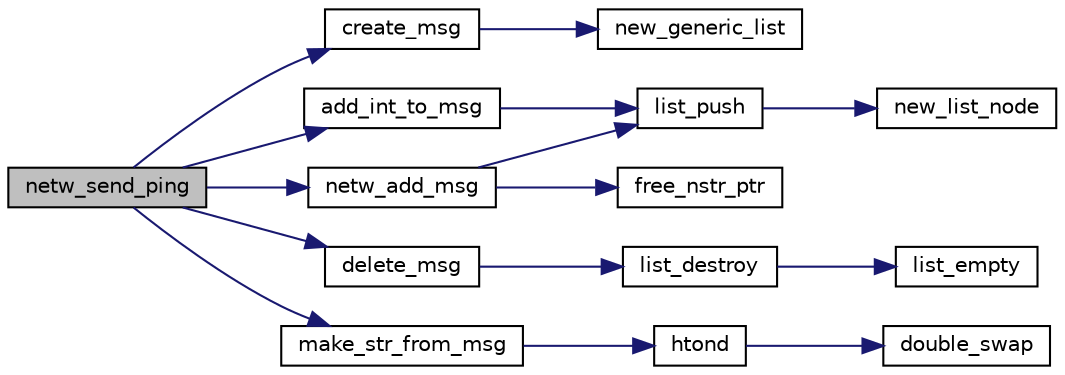 digraph G
{
  edge [fontname="Helvetica",fontsize="10",labelfontname="Helvetica",labelfontsize="10"];
  node [fontname="Helvetica",fontsize="10",shape=record];
  rankdir=LR;
  Node1 [label="netw_send_ping",height=0.2,width=0.4,color="black", fillcolor="grey75", style="filled" fontcolor="black"];
  Node1 -> Node2 [color="midnightblue",fontsize="10",style="solid",fontname="Helvetica"];
  Node2 [label="add_int_to_msg",height=0.2,width=0.4,color="black", fillcolor="white", style="filled",URL="$n__network__msg_8c.html#a7b4ccab1c57ae862807965312be589d1",tooltip="Add an int to the int list int the message."];
  Node2 -> Node3 [color="midnightblue",fontsize="10",style="solid",fontname="Helvetica"];
  Node3 [label="list_push",height=0.2,width=0.4,color="black", fillcolor="white", style="filled",URL="$n__list_8c.html#a4eab319289a83524639ee5e9f0441fdf",tooltip="Add a pointer to the end of the list."];
  Node3 -> Node4 [color="midnightblue",fontsize="10",style="solid",fontname="Helvetica"];
  Node4 [label="new_list_node",height=0.2,width=0.4,color="black", fillcolor="white", style="filled",URL="$n__list_8c.html#a678e828550efc8e64a836bb8c713c2f4",tooltip="Allocate a new node to link in a list."];
  Node1 -> Node5 [color="midnightblue",fontsize="10",style="solid",fontname="Helvetica"];
  Node5 [label="create_msg",height=0.2,width=0.4,color="black", fillcolor="white", style="filled",URL="$n__network__msg_8c.html#a1130831e347b191af20a31aadd359da0",tooltip="Create a NETW_MSG *object."];
  Node5 -> Node6 [color="midnightblue",fontsize="10",style="solid",fontname="Helvetica"];
  Node6 [label="new_generic_list",height=0.2,width=0.4,color="black", fillcolor="white", style="filled",URL="$n__list_8c.html#ada615e3b144e97bcff147dfe89f6fef6",tooltip="Initialiaze a generic list container to max_items pointers."];
  Node1 -> Node7 [color="midnightblue",fontsize="10",style="solid",fontname="Helvetica"];
  Node7 [label="delete_msg",height=0.2,width=0.4,color="black", fillcolor="white", style="filled",URL="$n__network__msg_8c.html#ac9319c44f9fc771710bc2095519a0cfb",tooltip="Delete a NETW_MSG *object."];
  Node7 -> Node8 [color="midnightblue",fontsize="10",style="solid",fontname="Helvetica"];
  Node8 [label="list_destroy",height=0.2,width=0.4,color="black", fillcolor="white", style="filled",URL="$n__list_8c.html#a90d32fef68ce6f3ec0a7b4085690c755",tooltip="Empty and Free a list container. Call the destructor each time."];
  Node8 -> Node9 [color="midnightblue",fontsize="10",style="solid",fontname="Helvetica"];
  Node9 [label="list_empty",height=0.2,width=0.4,color="black", fillcolor="white", style="filled",URL="$n__list_8c.html#a1dafe7a250ddad51fadd375f057287e7",tooltip="Empty a LIST list of pointers."];
  Node1 -> Node10 [color="midnightblue",fontsize="10",style="solid",fontname="Helvetica"];
  Node10 [label="make_str_from_msg",height=0.2,width=0.4,color="black", fillcolor="white", style="filled",URL="$n__network__msg_8c.html#a31298db4c50b8c00a03b0240ac293a79",tooltip="Make a single string of the message."];
  Node10 -> Node11 [color="midnightblue",fontsize="10",style="solid",fontname="Helvetica"];
  Node11 [label="htond",height=0.2,width=0.4,color="black", fillcolor="white", style="filled",URL="$n__network__msg_8c.html#adfea2a8cdb7d48a42875943acea39f56",tooltip="If needed swap bytes for a double."];
  Node11 -> Node12 [color="midnightblue",fontsize="10",style="solid",fontname="Helvetica"];
  Node12 [label="double_swap",height=0.2,width=0.4,color="black", fillcolor="white", style="filled",URL="$n__network__msg_8c.html#ab8f5ef8f55ffaa0144a73a89f2ec8040",tooltip="Swap bytes endiannes for a double."];
  Node1 -> Node13 [color="midnightblue",fontsize="10",style="solid",fontname="Helvetica"];
  Node13 [label="netw_add_msg",height=0.2,width=0.4,color="black", fillcolor="white", style="filled",URL="$n__network_8c.html#a10429a9fa106b61c38f28635242ce502",tooltip="Add a message to send in aimed NETWORK."];
  Node13 -> Node14 [color="midnightblue",fontsize="10",style="solid",fontname="Helvetica"];
  Node14 [label="free_nstr_ptr",height=0.2,width=0.4,color="black", fillcolor="white", style="filled",URL="$n__str_8c.html#a0a864a4ce4997389f2e5e2e16c51a30a",tooltip="Free a N_STR pointer structure."];
  Node13 -> Node3 [color="midnightblue",fontsize="10",style="solid",fontname="Helvetica"];
}
